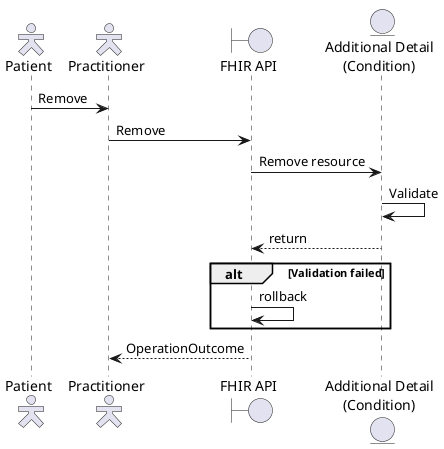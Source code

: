 @startuml

skinparam actorStyle hollow

actor        "Patient"          as pat
actor        "Practitioner"     as pra
boundary     "FHIR API"         as api
entity       "Additional Detail\n(Condition)"  as add

  pat ->  pra : Remove
  pra ->  api : Remove
  api ->  add : Remove resource
  
  add ->  add : Validate
  api <-- add : return
  alt Validation failed
    api -> api : rollback
  end

pra <-- api : OperationOutcome

@enduml
